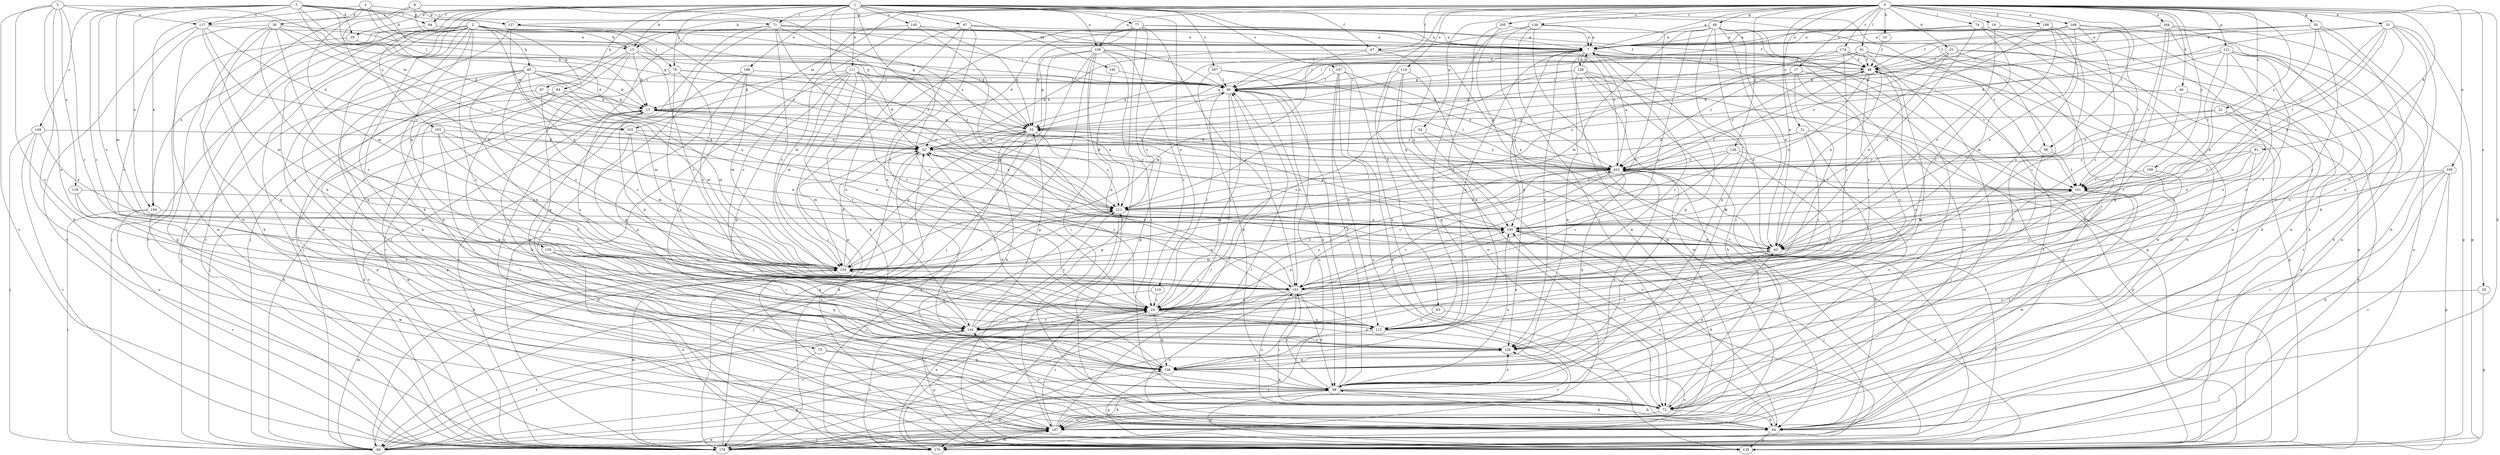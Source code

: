 strict digraph  {
0;
1;
2;
3;
4;
5;
6;
7;
10;
13;
15;
17;
19;
20;
21;
22;
24;
25;
28;
30;
32;
33;
40;
46;
47;
48;
49;
50;
54;
55;
63;
64;
66;
67;
71;
72;
74;
75;
77;
78;
80;
81;
84;
85;
87;
88;
91;
94;
96;
102;
104;
105;
109;
110;
111;
112;
114;
117;
118;
120;
121;
126;
127;
128;
129;
130;
136;
138;
144;
145;
147;
149;
153;
161;
164;
168;
170;
174;
178;
187;
188;
192;
193;
194;
195;
198;
199;
203;
205;
207;
211;
0 -> 7  [label=a];
0 -> 10  [label=b];
0 -> 13  [label=b];
0 -> 17  [label=c];
0 -> 19  [label=c];
0 -> 20  [label=c];
0 -> 21  [label=c];
0 -> 22  [label=c];
0 -> 25  [label=d];
0 -> 33  [label=e];
0 -> 40  [label=e];
0 -> 46  [label=f];
0 -> 47  [label=f];
0 -> 49  [label=g];
0 -> 50  [label=g];
0 -> 54  [label=g];
0 -> 63  [label=h];
0 -> 64  [label=h];
0 -> 66  [label=i];
0 -> 74  [label=j];
0 -> 81  [label=k];
0 -> 91  [label=l];
0 -> 102  [label=m];
0 -> 105  [label=n];
0 -> 109  [label=n];
0 -> 114  [label=o];
0 -> 121  [label=p];
0 -> 126  [label=p];
0 -> 127  [label=p];
0 -> 138  [label=r];
0 -> 164  [label=u];
0 -> 168  [label=u];
0 -> 174  [label=v];
0 -> 198  [label=y];
0 -> 199  [label=y];
0 -> 203  [label=y];
0 -> 205  [label=z];
1 -> 13  [label=b];
1 -> 24  [label=c];
1 -> 28  [label=d];
1 -> 47  [label=f];
1 -> 64  [label=h];
1 -> 66  [label=i];
1 -> 67  [label=i];
1 -> 71  [label=i];
1 -> 75  [label=j];
1 -> 77  [label=j];
1 -> 78  [label=j];
1 -> 84  [label=k];
1 -> 94  [label=l];
1 -> 109  [label=n];
1 -> 110  [label=n];
1 -> 111  [label=n];
1 -> 117  [label=o];
1 -> 145  [label=s];
1 -> 147  [label=s];
1 -> 161  [label=t];
1 -> 178  [label=v];
1 -> 188  [label=x];
1 -> 192  [label=x];
1 -> 193  [label=x];
1 -> 207  [label=z];
1 -> 211  [label=z];
2 -> 13  [label=b];
2 -> 48  [label=f];
2 -> 64  [label=h];
2 -> 78  [label=j];
2 -> 80  [label=j];
2 -> 85  [label=k];
2 -> 87  [label=k];
2 -> 88  [label=k];
2 -> 102  [label=m];
2 -> 130  [label=q];
2 -> 136  [label=q];
2 -> 144  [label=r];
2 -> 170  [label=u];
2 -> 178  [label=v];
2 -> 187  [label=w];
2 -> 194  [label=x];
3 -> 13  [label=b];
3 -> 24  [label=c];
3 -> 28  [label=d];
3 -> 55  [label=g];
3 -> 94  [label=l];
3 -> 96  [label=l];
3 -> 102  [label=m];
3 -> 104  [label=m];
3 -> 117  [label=o];
3 -> 127  [label=p];
3 -> 149  [label=s];
3 -> 153  [label=s];
3 -> 194  [label=x];
4 -> 30  [label=d];
4 -> 32  [label=d];
4 -> 55  [label=g];
4 -> 71  [label=i];
4 -> 104  [label=m];
4 -> 194  [label=x];
5 -> 15  [label=b];
5 -> 24  [label=c];
5 -> 64  [label=h];
5 -> 112  [label=n];
5 -> 117  [label=o];
5 -> 118  [label=o];
5 -> 120  [label=o];
5 -> 178  [label=v];
6 -> 55  [label=g];
6 -> 104  [label=m];
6 -> 127  [label=p];
6 -> 187  [label=w];
6 -> 203  [label=y];
7 -> 48  [label=f];
7 -> 55  [label=g];
7 -> 96  [label=l];
7 -> 120  [label=o];
7 -> 128  [label=p];
7 -> 129  [label=p];
7 -> 136  [label=q];
7 -> 144  [label=r];
7 -> 161  [label=t];
7 -> 187  [label=w];
7 -> 195  [label=x];
10 -> 48  [label=f];
13 -> 15  [label=b];
13 -> 48  [label=f];
13 -> 80  [label=j];
13 -> 136  [label=q];
13 -> 153  [label=s];
13 -> 178  [label=v];
15 -> 55  [label=g];
15 -> 144  [label=r];
15 -> 178  [label=v];
15 -> 195  [label=x];
15 -> 203  [label=y];
17 -> 72  [label=i];
17 -> 96  [label=l];
17 -> 112  [label=n];
17 -> 153  [label=s];
17 -> 211  [label=z];
19 -> 7  [label=a];
19 -> 40  [label=e];
19 -> 64  [label=h];
20 -> 24  [label=c];
20 -> 129  [label=p];
21 -> 24  [label=c];
21 -> 32  [label=d];
21 -> 129  [label=p];
21 -> 144  [label=r];
21 -> 211  [label=z];
22 -> 55  [label=g];
22 -> 153  [label=s];
22 -> 178  [label=v];
22 -> 203  [label=y];
24 -> 15  [label=b];
24 -> 96  [label=l];
24 -> 112  [label=n];
24 -> 120  [label=o];
24 -> 136  [label=q];
24 -> 144  [label=r];
24 -> 195  [label=x];
25 -> 40  [label=e];
25 -> 48  [label=f];
25 -> 88  [label=k];
25 -> 178  [label=v];
25 -> 187  [label=w];
25 -> 203  [label=y];
28 -> 96  [label=l];
28 -> 178  [label=v];
30 -> 7  [label=a];
30 -> 24  [label=c];
30 -> 32  [label=d];
30 -> 64  [label=h];
30 -> 136  [label=q];
30 -> 144  [label=r];
30 -> 161  [label=t];
30 -> 187  [label=w];
32 -> 7  [label=a];
32 -> 24  [label=c];
32 -> 178  [label=v];
32 -> 203  [label=y];
33 -> 7  [label=a];
33 -> 32  [label=d];
33 -> 64  [label=h];
33 -> 112  [label=n];
33 -> 129  [label=p];
33 -> 161  [label=t];
33 -> 195  [label=x];
33 -> 203  [label=y];
33 -> 211  [label=z];
40 -> 104  [label=m];
40 -> 120  [label=o];
40 -> 178  [label=v];
46 -> 15  [label=b];
46 -> 153  [label=s];
46 -> 170  [label=u];
47 -> 32  [label=d];
47 -> 48  [label=f];
47 -> 104  [label=m];
47 -> 195  [label=x];
48 -> 96  [label=l];
48 -> 120  [label=o];
48 -> 129  [label=p];
48 -> 136  [label=q];
48 -> 153  [label=s];
48 -> 195  [label=x];
48 -> 203  [label=y];
49 -> 7  [label=a];
49 -> 40  [label=e];
49 -> 72  [label=i];
49 -> 80  [label=j];
49 -> 88  [label=k];
49 -> 96  [label=l];
49 -> 104  [label=m];
49 -> 136  [label=q];
49 -> 153  [label=s];
49 -> 187  [label=w];
50 -> 7  [label=a];
50 -> 24  [label=c];
50 -> 48  [label=f];
50 -> 55  [label=g];
50 -> 88  [label=k];
50 -> 120  [label=o];
50 -> 195  [label=x];
54 -> 32  [label=d];
54 -> 178  [label=v];
54 -> 203  [label=y];
55 -> 32  [label=d];
55 -> 88  [label=k];
55 -> 104  [label=m];
55 -> 170  [label=u];
55 -> 211  [label=z];
63 -> 72  [label=i];
63 -> 112  [label=n];
64 -> 48  [label=f];
64 -> 88  [label=k];
64 -> 129  [label=p];
64 -> 144  [label=r];
64 -> 195  [label=x];
64 -> 211  [label=z];
66 -> 72  [label=i];
66 -> 161  [label=t];
66 -> 203  [label=y];
67 -> 7  [label=a];
67 -> 24  [label=c];
67 -> 96  [label=l];
67 -> 112  [label=n];
67 -> 120  [label=o];
67 -> 129  [label=p];
71 -> 7  [label=a];
71 -> 40  [label=e];
71 -> 48  [label=f];
71 -> 64  [label=h];
71 -> 80  [label=j];
71 -> 96  [label=l];
71 -> 129  [label=p];
71 -> 153  [label=s];
71 -> 170  [label=u];
71 -> 211  [label=z];
72 -> 64  [label=h];
72 -> 153  [label=s];
72 -> 187  [label=w];
72 -> 203  [label=y];
74 -> 7  [label=a];
74 -> 40  [label=e];
74 -> 55  [label=g];
74 -> 136  [label=q];
74 -> 153  [label=s];
74 -> 187  [label=w];
75 -> 72  [label=i];
75 -> 136  [label=q];
75 -> 178  [label=v];
77 -> 7  [label=a];
77 -> 32  [label=d];
77 -> 55  [label=g];
77 -> 72  [label=i];
77 -> 80  [label=j];
77 -> 129  [label=p];
77 -> 153  [label=s];
77 -> 203  [label=y];
78 -> 24  [label=c];
78 -> 64  [label=h];
78 -> 96  [label=l];
78 -> 153  [label=s];
78 -> 211  [label=z];
80 -> 15  [label=b];
80 -> 24  [label=c];
80 -> 32  [label=d];
80 -> 104  [label=m];
80 -> 136  [label=q];
80 -> 144  [label=r];
80 -> 187  [label=w];
80 -> 211  [label=z];
81 -> 161  [label=t];
81 -> 170  [label=u];
81 -> 195  [label=x];
81 -> 203  [label=y];
84 -> 15  [label=b];
84 -> 80  [label=j];
84 -> 88  [label=k];
84 -> 104  [label=m];
84 -> 129  [label=p];
85 -> 15  [label=b];
85 -> 72  [label=i];
85 -> 80  [label=j];
85 -> 96  [label=l];
85 -> 104  [label=m];
85 -> 112  [label=n];
85 -> 136  [label=q];
85 -> 153  [label=s];
85 -> 195  [label=x];
85 -> 211  [label=z];
87 -> 15  [label=b];
87 -> 104  [label=m];
87 -> 129  [label=p];
87 -> 153  [label=s];
88 -> 40  [label=e];
88 -> 64  [label=h];
88 -> 72  [label=i];
88 -> 96  [label=l];
88 -> 120  [label=o];
88 -> 129  [label=p];
88 -> 153  [label=s];
88 -> 161  [label=t];
88 -> 178  [label=v];
88 -> 195  [label=x];
88 -> 203  [label=y];
91 -> 32  [label=d];
91 -> 40  [label=e];
91 -> 48  [label=f];
91 -> 64  [label=h];
91 -> 96  [label=l];
91 -> 129  [label=p];
91 -> 187  [label=w];
91 -> 203  [label=y];
94 -> 7  [label=a];
94 -> 55  [label=g];
94 -> 129  [label=p];
96 -> 15  [label=b];
96 -> 24  [label=c];
96 -> 80  [label=j];
96 -> 88  [label=k];
96 -> 153  [label=s];
96 -> 211  [label=z];
102 -> 32  [label=d];
102 -> 40  [label=e];
102 -> 104  [label=m];
102 -> 112  [label=n];
104 -> 32  [label=d];
104 -> 55  [label=g];
104 -> 153  [label=s];
104 -> 195  [label=x];
104 -> 211  [label=z];
105 -> 64  [label=h];
105 -> 72  [label=i];
105 -> 129  [label=p];
105 -> 161  [label=t];
105 -> 178  [label=v];
105 -> 195  [label=x];
109 -> 24  [label=c];
109 -> 40  [label=e];
109 -> 48  [label=f];
109 -> 55  [label=g];
109 -> 72  [label=i];
109 -> 80  [label=j];
109 -> 104  [label=m];
109 -> 112  [label=n];
109 -> 129  [label=p];
109 -> 178  [label=v];
110 -> 24  [label=c];
110 -> 170  [label=u];
111 -> 15  [label=b];
111 -> 32  [label=d];
111 -> 88  [label=k];
111 -> 96  [label=l];
111 -> 104  [label=m];
111 -> 136  [label=q];
111 -> 144  [label=r];
111 -> 153  [label=s];
111 -> 178  [label=v];
111 -> 195  [label=x];
112 -> 7  [label=a];
112 -> 80  [label=j];
112 -> 178  [label=v];
114 -> 72  [label=i];
114 -> 96  [label=l];
114 -> 136  [label=q];
114 -> 170  [label=u];
114 -> 187  [label=w];
117 -> 7  [label=a];
117 -> 24  [label=c];
117 -> 32  [label=d];
117 -> 104  [label=m];
117 -> 178  [label=v];
117 -> 211  [label=z];
118 -> 64  [label=h];
118 -> 144  [label=r];
118 -> 211  [label=z];
120 -> 136  [label=q];
121 -> 32  [label=d];
121 -> 40  [label=e];
121 -> 48  [label=f];
121 -> 64  [label=h];
121 -> 112  [label=n];
121 -> 120  [label=o];
121 -> 161  [label=t];
121 -> 170  [label=u];
126 -> 24  [label=c];
126 -> 72  [label=i];
126 -> 112  [label=n];
126 -> 203  [label=y];
126 -> 211  [label=z];
127 -> 7  [label=a];
127 -> 40  [label=e];
127 -> 120  [label=o];
127 -> 203  [label=y];
128 -> 7  [label=a];
128 -> 24  [label=c];
128 -> 40  [label=e];
128 -> 64  [label=h];
128 -> 96  [label=l];
128 -> 129  [label=p];
128 -> 136  [label=q];
128 -> 187  [label=w];
130 -> 104  [label=m];
130 -> 120  [label=o];
130 -> 136  [label=q];
130 -> 144  [label=r];
130 -> 170  [label=u];
136 -> 32  [label=d];
136 -> 88  [label=k];
136 -> 120  [label=o];
136 -> 129  [label=p];
138 -> 7  [label=a];
138 -> 72  [label=i];
138 -> 112  [label=n];
138 -> 120  [label=o];
138 -> 153  [label=s];
138 -> 178  [label=v];
144 -> 24  [label=c];
144 -> 40  [label=e];
144 -> 55  [label=g];
144 -> 104  [label=m];
144 -> 120  [label=o];
144 -> 129  [label=p];
144 -> 203  [label=y];
144 -> 211  [label=z];
145 -> 7  [label=a];
145 -> 24  [label=c];
145 -> 40  [label=e];
145 -> 55  [label=g];
145 -> 104  [label=m];
147 -> 88  [label=k];
147 -> 96  [label=l];
147 -> 112  [label=n];
147 -> 129  [label=p];
147 -> 170  [label=u];
147 -> 203  [label=y];
149 -> 32  [label=d];
149 -> 80  [label=j];
149 -> 170  [label=u];
149 -> 178  [label=v];
149 -> 195  [label=x];
153 -> 24  [label=c];
153 -> 32  [label=d];
153 -> 64  [label=h];
153 -> 72  [label=i];
153 -> 88  [label=k];
161 -> 15  [label=b];
161 -> 40  [label=e];
161 -> 72  [label=i];
161 -> 120  [label=o];
161 -> 187  [label=w];
161 -> 211  [label=z];
164 -> 7  [label=a];
164 -> 40  [label=e];
164 -> 96  [label=l];
164 -> 120  [label=o];
164 -> 129  [label=p];
164 -> 161  [label=t];
164 -> 170  [label=u];
168 -> 7  [label=a];
168 -> 40  [label=e];
168 -> 48  [label=f];
168 -> 55  [label=g];
168 -> 64  [label=h];
168 -> 153  [label=s];
168 -> 161  [label=t];
168 -> 187  [label=w];
170 -> 24  [label=c];
170 -> 144  [label=r];
170 -> 187  [label=w];
170 -> 195  [label=x];
174 -> 48  [label=f];
174 -> 72  [label=i];
174 -> 88  [label=k];
174 -> 96  [label=l];
174 -> 153  [label=s];
174 -> 211  [label=z];
178 -> 15  [label=b];
178 -> 55  [label=g];
178 -> 88  [label=k];
178 -> 96  [label=l];
178 -> 104  [label=m];
178 -> 120  [label=o];
187 -> 24  [label=c];
187 -> 32  [label=d];
187 -> 80  [label=j];
187 -> 88  [label=k];
187 -> 96  [label=l];
187 -> 170  [label=u];
187 -> 178  [label=v];
188 -> 96  [label=l];
188 -> 104  [label=m];
188 -> 120  [label=o];
188 -> 136  [label=q];
188 -> 178  [label=v];
192 -> 96  [label=l];
192 -> 211  [label=z];
193 -> 32  [label=d];
193 -> 40  [label=e];
193 -> 72  [label=i];
193 -> 112  [label=n];
193 -> 153  [label=s];
193 -> 187  [label=w];
194 -> 80  [label=j];
194 -> 178  [label=v];
194 -> 187  [label=w];
194 -> 195  [label=x];
195 -> 40  [label=e];
195 -> 55  [label=g];
195 -> 64  [label=h];
195 -> 80  [label=j];
195 -> 161  [label=t];
198 -> 7  [label=a];
198 -> 24  [label=c];
198 -> 104  [label=m];
198 -> 153  [label=s];
198 -> 203  [label=y];
199 -> 24  [label=c];
199 -> 161  [label=t];
203 -> 7  [label=a];
203 -> 24  [label=c];
203 -> 55  [label=g];
203 -> 64  [label=h];
203 -> 96  [label=l];
203 -> 104  [label=m];
203 -> 136  [label=q];
203 -> 144  [label=r];
203 -> 153  [label=s];
203 -> 161  [label=t];
205 -> 7  [label=a];
205 -> 136  [label=q];
205 -> 187  [label=w];
207 -> 88  [label=k];
207 -> 96  [label=l];
207 -> 170  [label=u];
207 -> 203  [label=y];
211 -> 48  [label=f];
211 -> 80  [label=j];
211 -> 187  [label=w];
211 -> 195  [label=x];
}
